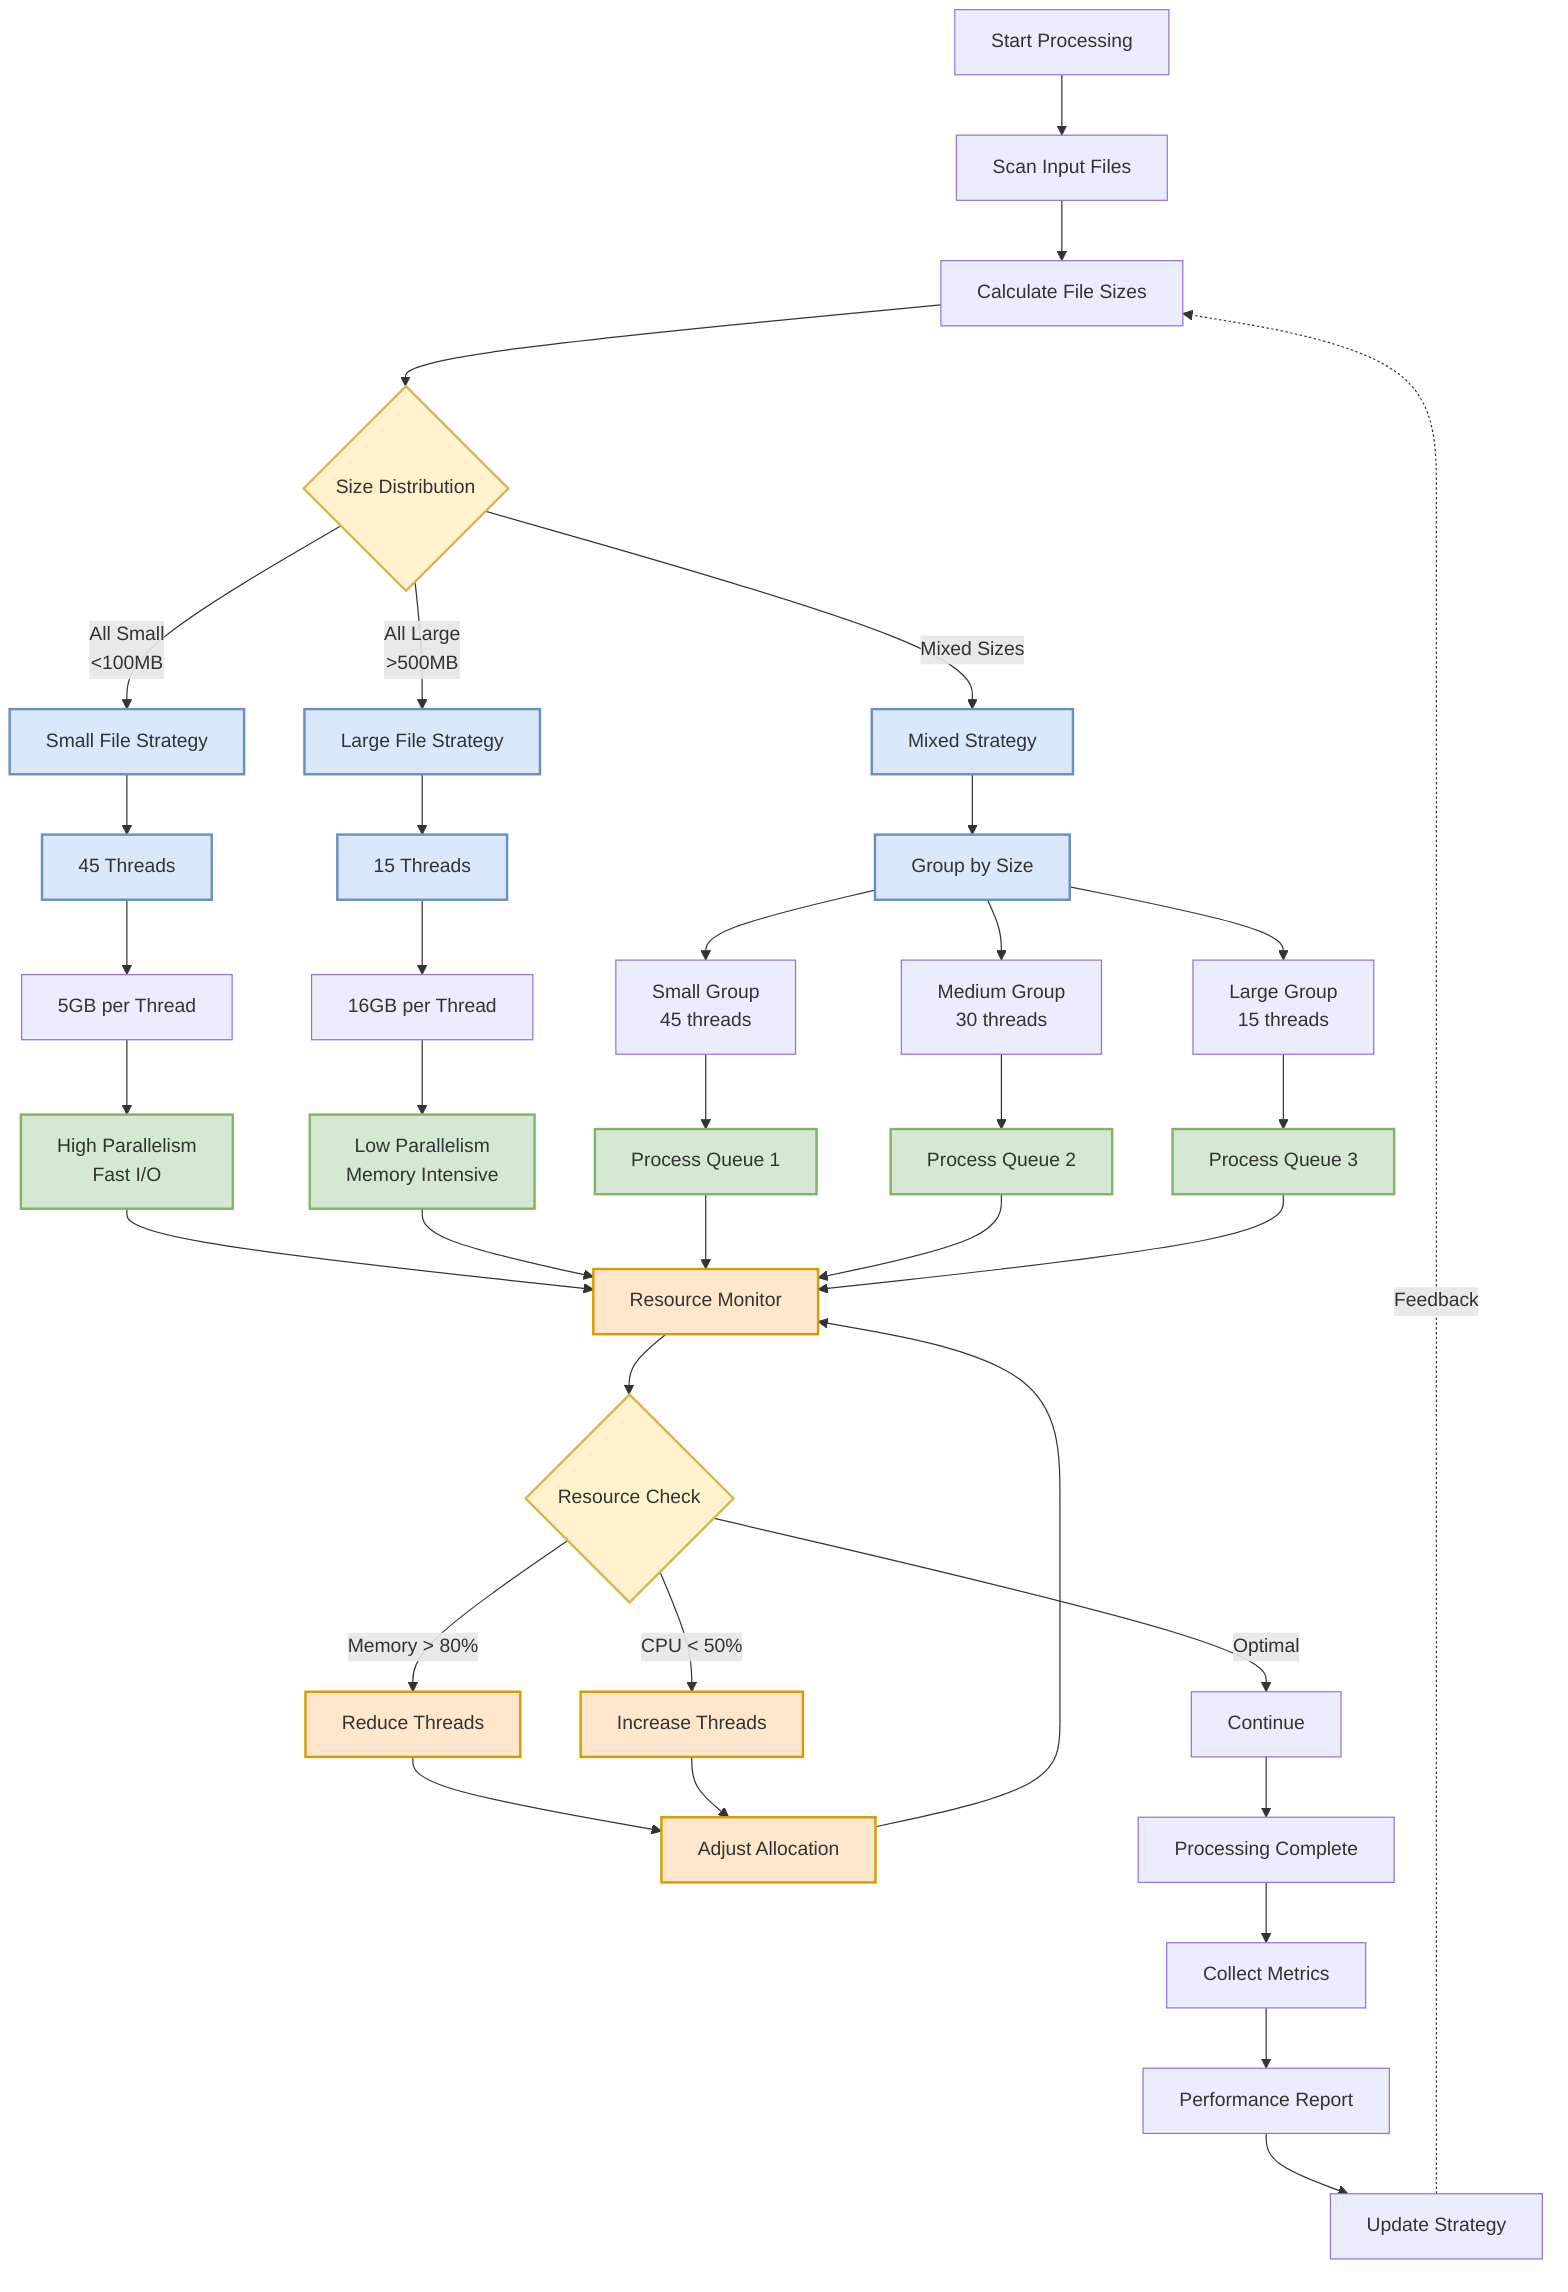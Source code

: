 graph TD
    START[Start Processing]
    
    START --> SCAN[Scan Input Files]
    SCAN --> CALC[Calculate File Sizes]
    
    CALC --> DIST{Size Distribution}
    
    DIST -->|All Small<br/><100MB| SMALL_BATCH[Small File Strategy]
    DIST -->|All Large<br/>>500MB| LARGE_BATCH[Large File Strategy]
    DIST -->|Mixed Sizes| MIXED_BATCH[Mixed Strategy]
    
    %% Small File Processing
    SMALL_BATCH --> S_THREADS[45 Threads]
    S_THREADS --> S_MEM[5GB per Thread]
    S_MEM --> S_PROC[High Parallelism<br/>Fast I/O]
    
    %% Large File Processing
    LARGE_BATCH --> L_THREADS[15 Threads]
    L_THREADS --> L_MEM[16GB per Thread]
    L_MEM --> L_PROC[Low Parallelism<br/>Memory Intensive]
    
    %% Mixed Processing
    MIXED_BATCH --> GROUP[Group by Size]
    GROUP --> M_SMALL[Small Group<br/>45 threads]
    GROUP --> M_MED[Medium Group<br/>30 threads]
    GROUP --> M_LARGE[Large Group<br/>15 threads]
    
    M_SMALL --> QUEUE1[Process Queue 1]
    M_MED --> QUEUE2[Process Queue 2]
    M_LARGE --> QUEUE3[Process Queue 3]
    
    %% Resource Monitoring
    S_PROC --> MONITOR[Resource Monitor]
    L_PROC --> MONITOR
    QUEUE1 --> MONITOR
    QUEUE2 --> MONITOR
    QUEUE3 --> MONITOR
    
    MONITOR --> CHECK{Resource Check}
    CHECK -->|Memory > 80%| REDUCE[Reduce Threads]
    CHECK -->|CPU < 50%| INCREASE[Increase Threads]
    CHECK -->|Optimal| CONTINUE[Continue]
    
    REDUCE --> ADJUST[Adjust Allocation]
    INCREASE --> ADJUST
    CONTINUE --> COMPLETE[Processing Complete]
    ADJUST --> MONITOR
    
    %% Performance Metrics
    COMPLETE --> METRICS[Collect Metrics]
    METRICS --> REPORT[Performance Report]
    REPORT --> LEARN[Update Strategy]
    LEARN -.->|Feedback| CALC
    
    %% Styling
    classDef decision fill:#fff2cc,stroke:#d6b656,stroke-width:2px
    classDef strategy fill:#dae8fc,stroke:#6c8ebf,stroke-width:2px
    classDef process fill:#d5e8d4,stroke:#82b366,stroke-width:2px
    classDef monitor fill:#ffe6cc,stroke:#d79b00,stroke-width:2px
    
    class DIST,CHECK decision
    class SMALL_BATCH,LARGE_BATCH,MIXED_BATCH,S_THREADS,L_THREADS,GROUP strategy
    class S_PROC,L_PROC,QUEUE1,QUEUE2,QUEUE3 process
    class MONITOR,REDUCE,INCREASE,ADJUST monitor